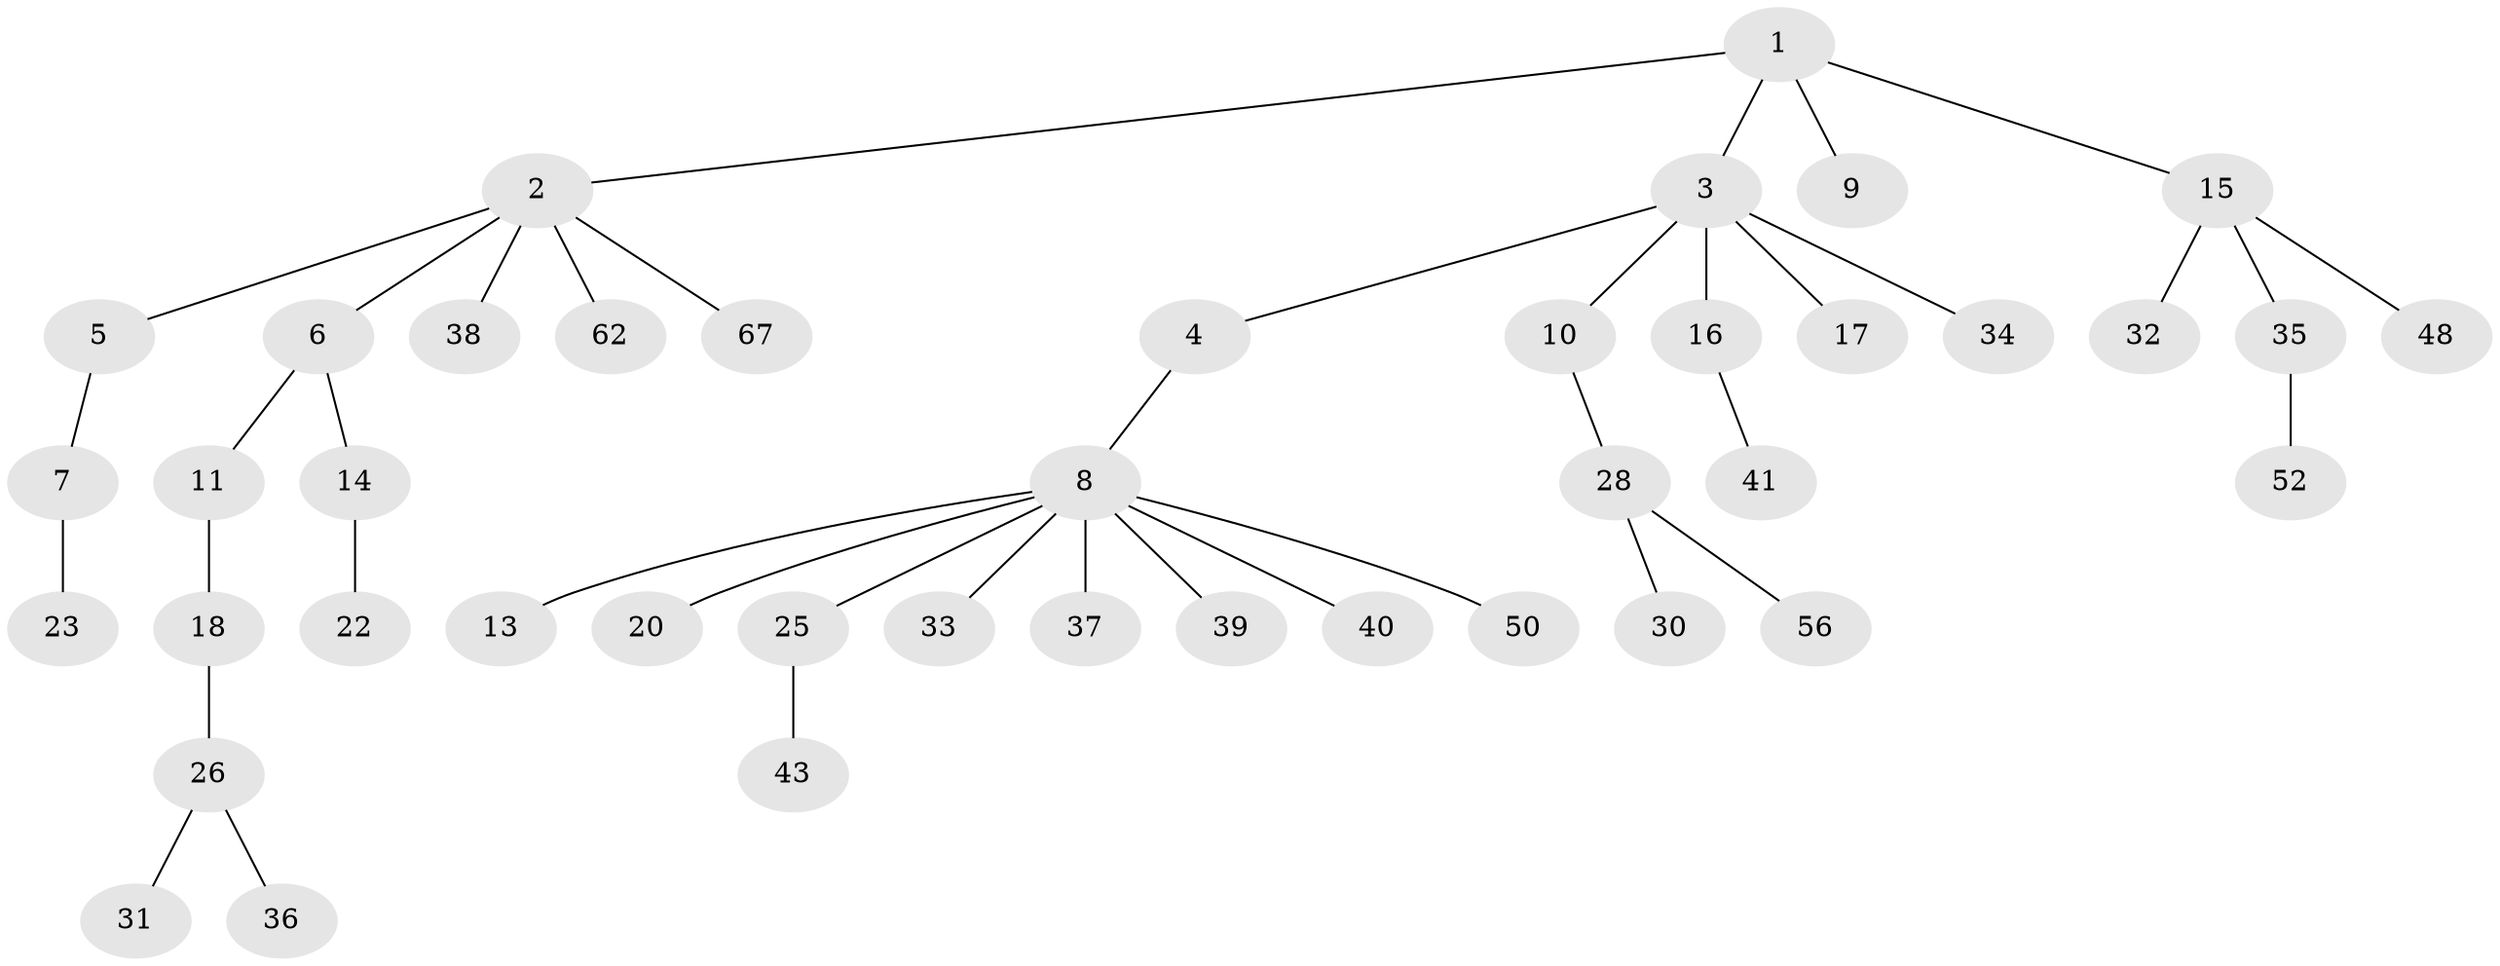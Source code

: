 // original degree distribution, {5: 0.04411764705882353, 7: 0.014705882352941176, 3: 0.19117647058823528, 4: 0.029411764705882353, 1: 0.5441176470588235, 6: 0.014705882352941176, 2: 0.16176470588235295}
// Generated by graph-tools (version 1.1) at 2025/11/02/27/25 16:11:28]
// undirected, 42 vertices, 41 edges
graph export_dot {
graph [start="1"]
  node [color=gray90,style=filled];
  1 [super="+42"];
  2 [super="+55"];
  3 [super="+44"];
  4 [super="+49"];
  5 [super="+60"];
  6 [super="+46"];
  7 [super="+21"];
  8 [super="+19"];
  9;
  10 [super="+12"];
  11 [super="+53"];
  13;
  14 [super="+58"];
  15 [super="+24"];
  16 [super="+27"];
  17;
  18 [super="+64"];
  20;
  22;
  23;
  25 [super="+45"];
  26 [super="+29"];
  28 [super="+51"];
  30 [super="+63"];
  31 [super="+68"];
  32 [super="+61"];
  33;
  34 [super="+59"];
  35 [super="+47"];
  36 [super="+66"];
  37;
  38;
  39;
  40;
  41;
  43 [super="+54"];
  48;
  50 [super="+57"];
  52;
  56;
  62 [super="+65"];
  67;
  1 -- 2;
  1 -- 3;
  1 -- 9;
  1 -- 15;
  2 -- 5;
  2 -- 6;
  2 -- 38;
  2 -- 67;
  2 -- 62;
  3 -- 4;
  3 -- 10;
  3 -- 16;
  3 -- 17;
  3 -- 34;
  4 -- 8;
  5 -- 7;
  6 -- 11;
  6 -- 14;
  7 -- 23;
  8 -- 13;
  8 -- 20;
  8 -- 50;
  8 -- 33;
  8 -- 37;
  8 -- 39;
  8 -- 25;
  8 -- 40;
  10 -- 28;
  11 -- 18;
  14 -- 22;
  15 -- 48;
  15 -- 32;
  15 -- 35;
  16 -- 41;
  18 -- 26;
  25 -- 43;
  26 -- 31;
  26 -- 36;
  28 -- 30;
  28 -- 56;
  35 -- 52;
}

